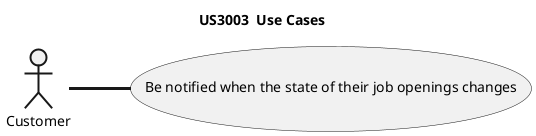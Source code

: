 @startuml

left to right direction
title US3003  Use Cases
skinparam titleBorderRoundCorner 20
skinparam titleBorderThickness 2
skinparam arrowThickness 3

'**********Manager Use cases*************
:Customer: as ADM


Usecase MU02 as "Be notified when the state of their job openings changes"




ADM -d- MU02


@enduml